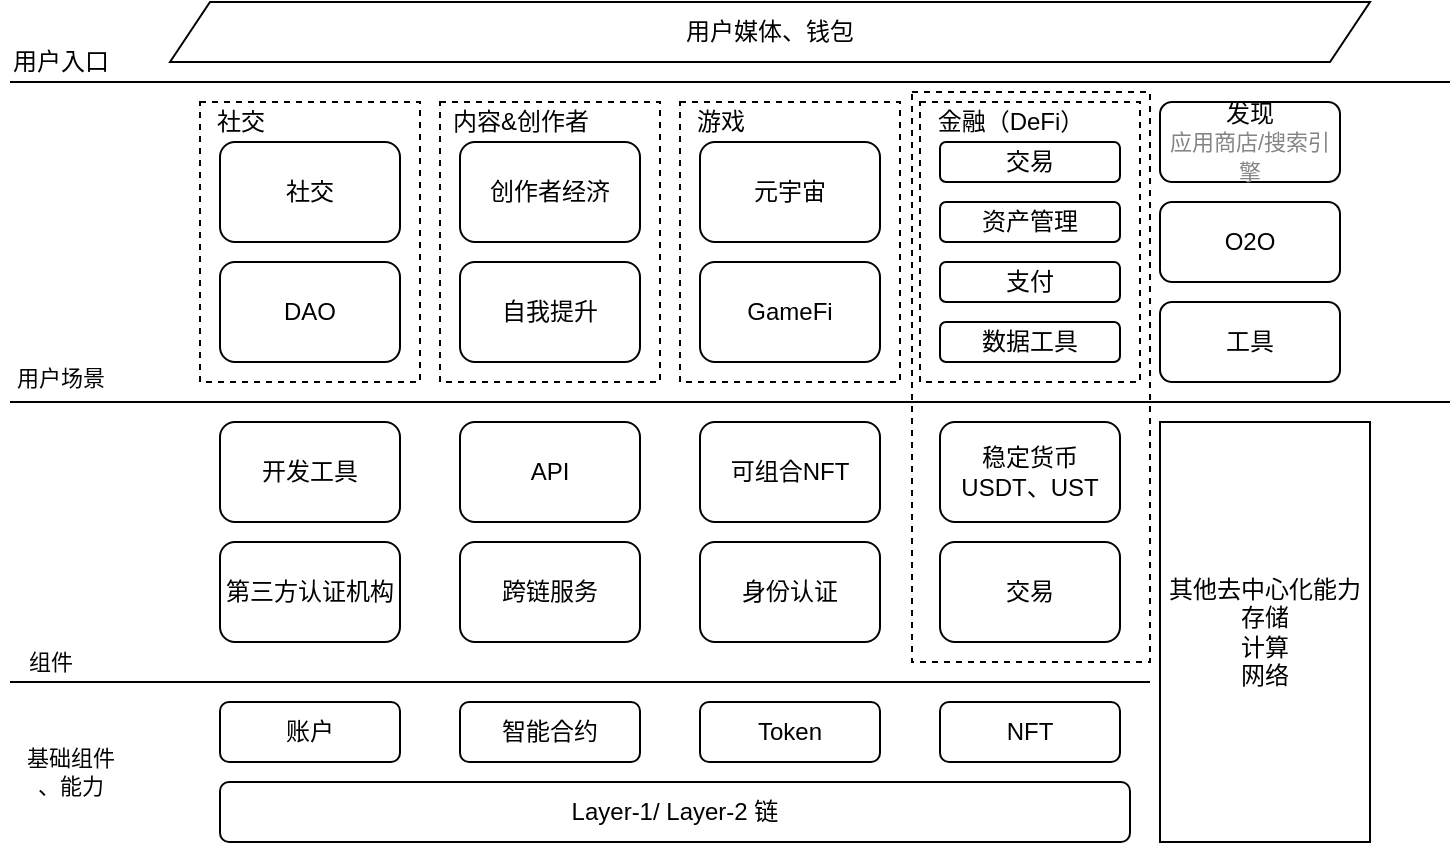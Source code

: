 <mxfile version="17.4.2" type="github">
  <diagram name="Page-1" id="099fd60b-425b-db50-ffb0-6b813814b670">
    <mxGraphModel dx="1054" dy="578" grid="1" gridSize="10" guides="1" tooltips="1" connect="1" arrows="1" fold="1" page="1" pageScale="1" pageWidth="850" pageHeight="1100" background="none" math="0" shadow="0">
      <root>
        <mxCell id="0" />
        <mxCell id="1" parent="0" />
        <mxCell id="hPp0am9OR0Hoc_HhEwVC-39" value="" style="rounded=0;whiteSpace=wrap;html=1;dashed=1;" vertex="1" parent="1">
          <mxGeometry x="531" y="165" width="119" height="285" as="geometry" />
        </mxCell>
        <mxCell id="hPp0am9OR0Hoc_HhEwVC-1" value="" style="endArrow=none;html=1;rounded=0;" edge="1" parent="1">
          <mxGeometry width="50" height="50" relative="1" as="geometry">
            <mxPoint x="80" y="160" as="sourcePoint" />
            <mxPoint x="800" y="160" as="targetPoint" />
          </mxGeometry>
        </mxCell>
        <mxCell id="hPp0am9OR0Hoc_HhEwVC-2" value="用户入口" style="text;html=1;align=center;verticalAlign=middle;resizable=0;points=[];autosize=1;strokeColor=none;fillColor=none;" vertex="1" parent="1">
          <mxGeometry x="75" y="140" width="60" height="20" as="geometry" />
        </mxCell>
        <mxCell id="hPp0am9OR0Hoc_HhEwVC-3" value="用户媒体、钱包" style="shape=parallelogram;perimeter=parallelogramPerimeter;whiteSpace=wrap;html=1;fixedSize=1;" vertex="1" parent="1">
          <mxGeometry x="160" y="120" width="600" height="30" as="geometry" />
        </mxCell>
        <mxCell id="hPp0am9OR0Hoc_HhEwVC-4" value="" style="rounded=0;whiteSpace=wrap;html=1;dashed=1;" vertex="1" parent="1">
          <mxGeometry x="175" y="170" width="110" height="140" as="geometry" />
        </mxCell>
        <mxCell id="hPp0am9OR0Hoc_HhEwVC-5" value="社交" style="text;html=1;align=center;verticalAlign=middle;resizable=0;points=[];autosize=1;strokeColor=none;fillColor=none;" vertex="1" parent="1">
          <mxGeometry x="175" y="170" width="40" height="20" as="geometry" />
        </mxCell>
        <mxCell id="hPp0am9OR0Hoc_HhEwVC-6" value="社交" style="rounded=1;whiteSpace=wrap;html=1;" vertex="1" parent="1">
          <mxGeometry x="185" y="190" width="90" height="50" as="geometry" />
        </mxCell>
        <mxCell id="hPp0am9OR0Hoc_HhEwVC-7" value="DAO" style="rounded=1;whiteSpace=wrap;html=1;" vertex="1" parent="1">
          <mxGeometry x="185" y="250" width="90" height="50" as="geometry" />
        </mxCell>
        <mxCell id="hPp0am9OR0Hoc_HhEwVC-8" value="" style="rounded=0;whiteSpace=wrap;html=1;dashed=1;" vertex="1" parent="1">
          <mxGeometry x="295" y="170" width="110" height="140" as="geometry" />
        </mxCell>
        <mxCell id="hPp0am9OR0Hoc_HhEwVC-9" value="内容&amp;amp;创作者" style="text;html=1;align=center;verticalAlign=middle;resizable=0;points=[];autosize=1;strokeColor=none;fillColor=none;" vertex="1" parent="1">
          <mxGeometry x="295" y="170" width="80" height="20" as="geometry" />
        </mxCell>
        <mxCell id="hPp0am9OR0Hoc_HhEwVC-10" value="创作者经济" style="rounded=1;whiteSpace=wrap;html=1;" vertex="1" parent="1">
          <mxGeometry x="305" y="190" width="90" height="50" as="geometry" />
        </mxCell>
        <mxCell id="hPp0am9OR0Hoc_HhEwVC-11" value="自我提升" style="rounded=1;whiteSpace=wrap;html=1;" vertex="1" parent="1">
          <mxGeometry x="305" y="250" width="90" height="50" as="geometry" />
        </mxCell>
        <mxCell id="hPp0am9OR0Hoc_HhEwVC-12" value="" style="rounded=0;whiteSpace=wrap;html=1;dashed=1;" vertex="1" parent="1">
          <mxGeometry x="415" y="170" width="110" height="140" as="geometry" />
        </mxCell>
        <mxCell id="hPp0am9OR0Hoc_HhEwVC-13" value="游戏" style="text;html=1;align=center;verticalAlign=middle;resizable=0;points=[];autosize=1;strokeColor=none;fillColor=none;" vertex="1" parent="1">
          <mxGeometry x="415" y="170" width="40" height="20" as="geometry" />
        </mxCell>
        <mxCell id="hPp0am9OR0Hoc_HhEwVC-14" value="元宇宙" style="rounded=1;whiteSpace=wrap;html=1;" vertex="1" parent="1">
          <mxGeometry x="425" y="190" width="90" height="50" as="geometry" />
        </mxCell>
        <mxCell id="hPp0am9OR0Hoc_HhEwVC-15" value="GameFi" style="rounded=1;whiteSpace=wrap;html=1;" vertex="1" parent="1">
          <mxGeometry x="425" y="250" width="90" height="50" as="geometry" />
        </mxCell>
        <mxCell id="hPp0am9OR0Hoc_HhEwVC-16" value="" style="rounded=0;whiteSpace=wrap;html=1;dashed=1;" vertex="1" parent="1">
          <mxGeometry x="535" y="170" width="110" height="140" as="geometry" />
        </mxCell>
        <mxCell id="hPp0am9OR0Hoc_HhEwVC-17" value="金融（DeFi）" style="text;html=1;align=center;verticalAlign=middle;resizable=0;points=[];autosize=1;strokeColor=none;fillColor=none;" vertex="1" parent="1">
          <mxGeometry x="535" y="170" width="90" height="20" as="geometry" />
        </mxCell>
        <mxCell id="hPp0am9OR0Hoc_HhEwVC-18" value="交易" style="rounded=1;whiteSpace=wrap;html=1;" vertex="1" parent="1">
          <mxGeometry x="545" y="190" width="90" height="20" as="geometry" />
        </mxCell>
        <mxCell id="hPp0am9OR0Hoc_HhEwVC-22" value="资产管理" style="rounded=1;whiteSpace=wrap;html=1;" vertex="1" parent="1">
          <mxGeometry x="545" y="220" width="90" height="20" as="geometry" />
        </mxCell>
        <mxCell id="hPp0am9OR0Hoc_HhEwVC-23" value="支付" style="rounded=1;whiteSpace=wrap;html=1;" vertex="1" parent="1">
          <mxGeometry x="545" y="250" width="90" height="20" as="geometry" />
        </mxCell>
        <mxCell id="hPp0am9OR0Hoc_HhEwVC-24" value="数据工具" style="rounded=1;whiteSpace=wrap;html=1;" vertex="1" parent="1">
          <mxGeometry x="545" y="280" width="90" height="20" as="geometry" />
        </mxCell>
        <mxCell id="hPp0am9OR0Hoc_HhEwVC-26" value="发现&lt;br&gt;&lt;font style=&quot;font-size: 11px&quot; color=&quot;#858585&quot;&gt;应用商店/搜索引擎&lt;/font&gt;" style="rounded=1;whiteSpace=wrap;html=1;" vertex="1" parent="1">
          <mxGeometry x="655" y="170" width="90" height="40" as="geometry" />
        </mxCell>
        <mxCell id="hPp0am9OR0Hoc_HhEwVC-27" value="O2O" style="rounded=1;whiteSpace=wrap;html=1;" vertex="1" parent="1">
          <mxGeometry x="655" y="220" width="90" height="40" as="geometry" />
        </mxCell>
        <mxCell id="hPp0am9OR0Hoc_HhEwVC-28" value="工具" style="rounded=1;whiteSpace=wrap;html=1;" vertex="1" parent="1">
          <mxGeometry x="655" y="270" width="90" height="40" as="geometry" />
        </mxCell>
        <mxCell id="hPp0am9OR0Hoc_HhEwVC-29" value="" style="endArrow=none;html=1;rounded=0;" edge="1" parent="1">
          <mxGeometry width="50" height="50" relative="1" as="geometry">
            <mxPoint x="80" y="320.0" as="sourcePoint" />
            <mxPoint x="800" y="320.0" as="targetPoint" />
          </mxGeometry>
        </mxCell>
        <mxCell id="hPp0am9OR0Hoc_HhEwVC-30" value="&lt;font color=&quot;#050505&quot;&gt;用户场景&lt;/font&gt;" style="text;html=1;align=center;verticalAlign=middle;resizable=0;points=[];autosize=1;strokeColor=none;fillColor=none;fontSize=11;fontColor=#858585;" vertex="1" parent="1">
          <mxGeometry x="75" y="297.5" width="60" height="20" as="geometry" />
        </mxCell>
        <mxCell id="hPp0am9OR0Hoc_HhEwVC-31" value="开发工具" style="rounded=1;whiteSpace=wrap;html=1;sketch=0;" vertex="1" parent="1">
          <mxGeometry x="185" y="330" width="90" height="50" as="geometry" />
        </mxCell>
        <mxCell id="hPp0am9OR0Hoc_HhEwVC-32" value="API" style="rounded=1;whiteSpace=wrap;html=1;sketch=0;" vertex="1" parent="1">
          <mxGeometry x="305" y="330" width="90" height="50" as="geometry" />
        </mxCell>
        <mxCell id="hPp0am9OR0Hoc_HhEwVC-33" value="可组合NFT" style="rounded=1;whiteSpace=wrap;html=1;sketch=0;" vertex="1" parent="1">
          <mxGeometry x="425" y="330" width="90" height="50" as="geometry" />
        </mxCell>
        <mxCell id="hPp0am9OR0Hoc_HhEwVC-34" value="稳定货币&lt;br&gt;USDT、UST" style="rounded=1;whiteSpace=wrap;html=1;sketch=0;" vertex="1" parent="1">
          <mxGeometry x="545" y="330" width="90" height="50" as="geometry" />
        </mxCell>
        <mxCell id="hPp0am9OR0Hoc_HhEwVC-35" value="第三方认证机构" style="rounded=1;whiteSpace=wrap;html=1;sketch=0;" vertex="1" parent="1">
          <mxGeometry x="185" y="390" width="90" height="50" as="geometry" />
        </mxCell>
        <mxCell id="hPp0am9OR0Hoc_HhEwVC-36" value="跨链服务" style="rounded=1;whiteSpace=wrap;html=1;sketch=0;" vertex="1" parent="1">
          <mxGeometry x="305" y="390" width="90" height="50" as="geometry" />
        </mxCell>
        <mxCell id="hPp0am9OR0Hoc_HhEwVC-37" value="身份认证" style="rounded=1;whiteSpace=wrap;html=1;sketch=0;" vertex="1" parent="1">
          <mxGeometry x="425" y="390" width="90" height="50" as="geometry" />
        </mxCell>
        <mxCell id="hPp0am9OR0Hoc_HhEwVC-38" value="交易" style="rounded=1;whiteSpace=wrap;html=1;sketch=0;" vertex="1" parent="1">
          <mxGeometry x="545" y="390" width="90" height="50" as="geometry" />
        </mxCell>
        <mxCell id="hPp0am9OR0Hoc_HhEwVC-40" value="" style="endArrow=none;html=1;rounded=0;" edge="1" parent="1">
          <mxGeometry width="50" height="50" relative="1" as="geometry">
            <mxPoint x="80" y="460.0" as="sourcePoint" />
            <mxPoint x="650" y="460" as="targetPoint" />
          </mxGeometry>
        </mxCell>
        <mxCell id="hPp0am9OR0Hoc_HhEwVC-41" value="&lt;font color=&quot;#050505&quot;&gt;组件&lt;/font&gt;" style="text;html=1;align=center;verticalAlign=middle;resizable=0;points=[];autosize=1;strokeColor=none;fillColor=none;fontSize=11;fontColor=#858585;" vertex="1" parent="1">
          <mxGeometry x="80" y="440" width="40" height="20" as="geometry" />
        </mxCell>
        <mxCell id="hPp0am9OR0Hoc_HhEwVC-42" value="其他去中心化能力&lt;br&gt;存储&lt;br&gt;计算&lt;br&gt;网络" style="rounded=0;whiteSpace=wrap;html=1;sketch=0;" vertex="1" parent="1">
          <mxGeometry x="655" y="330" width="105" height="210" as="geometry" />
        </mxCell>
        <mxCell id="hPp0am9OR0Hoc_HhEwVC-43" value="基础组件&lt;br&gt;、能力" style="text;html=1;align=center;verticalAlign=middle;resizable=0;points=[];autosize=1;strokeColor=none;fillColor=none;fontSize=11;fontColor=#050505;" vertex="1" parent="1">
          <mxGeometry x="80" y="490" width="60" height="30" as="geometry" />
        </mxCell>
        <mxCell id="hPp0am9OR0Hoc_HhEwVC-48" value="Layer-1/ Layer-2 链" style="rounded=1;whiteSpace=wrap;html=1;sketch=0;" vertex="1" parent="1">
          <mxGeometry x="185" y="510" width="455" height="30" as="geometry" />
        </mxCell>
        <mxCell id="hPp0am9OR0Hoc_HhEwVC-49" value="NFT" style="rounded=1;whiteSpace=wrap;html=1;sketch=0;" vertex="1" parent="1">
          <mxGeometry x="545" y="470" width="90" height="30" as="geometry" />
        </mxCell>
        <mxCell id="hPp0am9OR0Hoc_HhEwVC-50" value="Token" style="rounded=1;whiteSpace=wrap;html=1;sketch=0;" vertex="1" parent="1">
          <mxGeometry x="425" y="470" width="90" height="30" as="geometry" />
        </mxCell>
        <mxCell id="hPp0am9OR0Hoc_HhEwVC-51" value="智能合约" style="rounded=1;whiteSpace=wrap;html=1;sketch=0;" vertex="1" parent="1">
          <mxGeometry x="305" y="470" width="90" height="30" as="geometry" />
        </mxCell>
        <mxCell id="hPp0am9OR0Hoc_HhEwVC-52" value="账户" style="rounded=1;whiteSpace=wrap;html=1;sketch=0;" vertex="1" parent="1">
          <mxGeometry x="185" y="470" width="90" height="30" as="geometry" />
        </mxCell>
      </root>
    </mxGraphModel>
  </diagram>
</mxfile>
